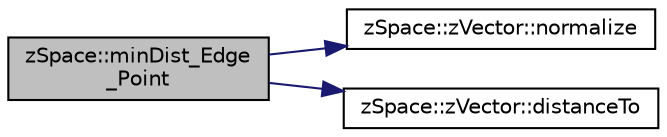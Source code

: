 digraph "zSpace::minDist_Edge_Point"
{
 // LATEX_PDF_SIZE
  edge [fontname="Helvetica",fontsize="10",labelfontname="Helvetica",labelfontsize="10"];
  node [fontname="Helvetica",fontsize="10",shape=record];
  rankdir="LR";
  Node72 [label="zSpace::minDist_Edge\l_Point",height=0.2,width=0.4,color="black", fillcolor="grey75", style="filled", fontcolor="black",tooltip="This method computes the minimum distance between a point and edge and the closest Point on the edge."];
  Node72 -> Node73 [color="midnightblue",fontsize="10",style="solid",fontname="Helvetica"];
  Node73 [label="zSpace::zVector::normalize",height=0.2,width=0.4,color="black", fillcolor="white", style="filled",URL="$classz_space_1_1z_vector.html#a27d075d5055bb92ddfe63fae4010339b",tooltip="This method normalizes the vector to unit length."];
  Node72 -> Node74 [color="midnightblue",fontsize="10",style="solid",fontname="Helvetica"];
  Node74 [label="zSpace::zVector::distanceTo",height=0.2,width=0.4,color="black", fillcolor="white", style="filled",URL="$classz_space_1_1z_vector.html#a3b19c952aec086d743e8bfadaa45cdca",tooltip="This method returns the distance between the current zVector and input zVector."];
}
